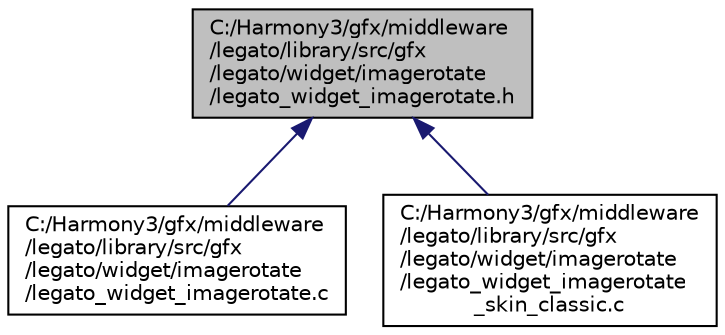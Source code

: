 digraph "C:/Harmony3/gfx/middleware/legato/library/src/gfx/legato/widget/imagerotate/legato_widget_imagerotate.h"
{
 // LATEX_PDF_SIZE
  edge [fontname="Helvetica",fontsize="10",labelfontname="Helvetica",labelfontsize="10"];
  node [fontname="Helvetica",fontsize="10",shape=record];
  Node1 [label="C:/Harmony3/gfx/middleware\l/legato/library/src/gfx\l/legato/widget/imagerotate\l/legato_widget_imagerotate.h",height=0.2,width=0.4,color="black", fillcolor="grey75", style="filled", fontcolor="black",tooltip=" "];
  Node1 -> Node2 [dir="back",color="midnightblue",fontsize="10",style="solid",fontname="Helvetica"];
  Node2 [label="C:/Harmony3/gfx/middleware\l/legato/library/src/gfx\l/legato/widget/imagerotate\l/legato_widget_imagerotate.c",height=0.2,width=0.4,color="black", fillcolor="white", style="filled",URL="$legato__widget__imagerotate_8c.html",tooltip=" "];
  Node1 -> Node3 [dir="back",color="midnightblue",fontsize="10",style="solid",fontname="Helvetica"];
  Node3 [label="C:/Harmony3/gfx/middleware\l/legato/library/src/gfx\l/legato/widget/imagerotate\l/legato_widget_imagerotate\l_skin_classic.c",height=0.2,width=0.4,color="black", fillcolor="white", style="filled",URL="$legato__widget__imagerotate__skin__classic_8c.html",tooltip=" "];
}
